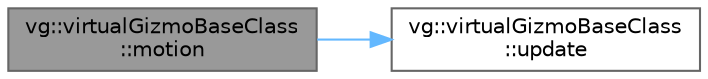 digraph "vg::virtualGizmoBaseClass::motion"
{
 // LATEX_PDF_SIZE
  bgcolor="transparent";
  edge [fontname=Helvetica,fontsize=10,labelfontname=Helvetica,labelfontsize=10];
  node [fontname=Helvetica,fontsize=10,shape=box,height=0.2,width=0.4];
  rankdir="LR";
  Node1 [id="Node000001",label="vg::virtualGizmoBaseClass\l::motion",height=0.2,width=0.4,color="gray40", fillcolor="grey60", style="filled", fontcolor="black",tooltip=" "];
  Node1 -> Node2 [id="edge1_Node000001_Node000002",color="steelblue1",style="solid",tooltip=" "];
  Node2 [id="Node000002",label="vg::virtualGizmoBaseClass\l::update",height=0.2,width=0.4,color="grey40", fillcolor="white", style="filled",URL="$classvg_1_1virtual_gizmo_base_class.html#abac46e183072f2c004818a934294e02a",tooltip=" "];
}
